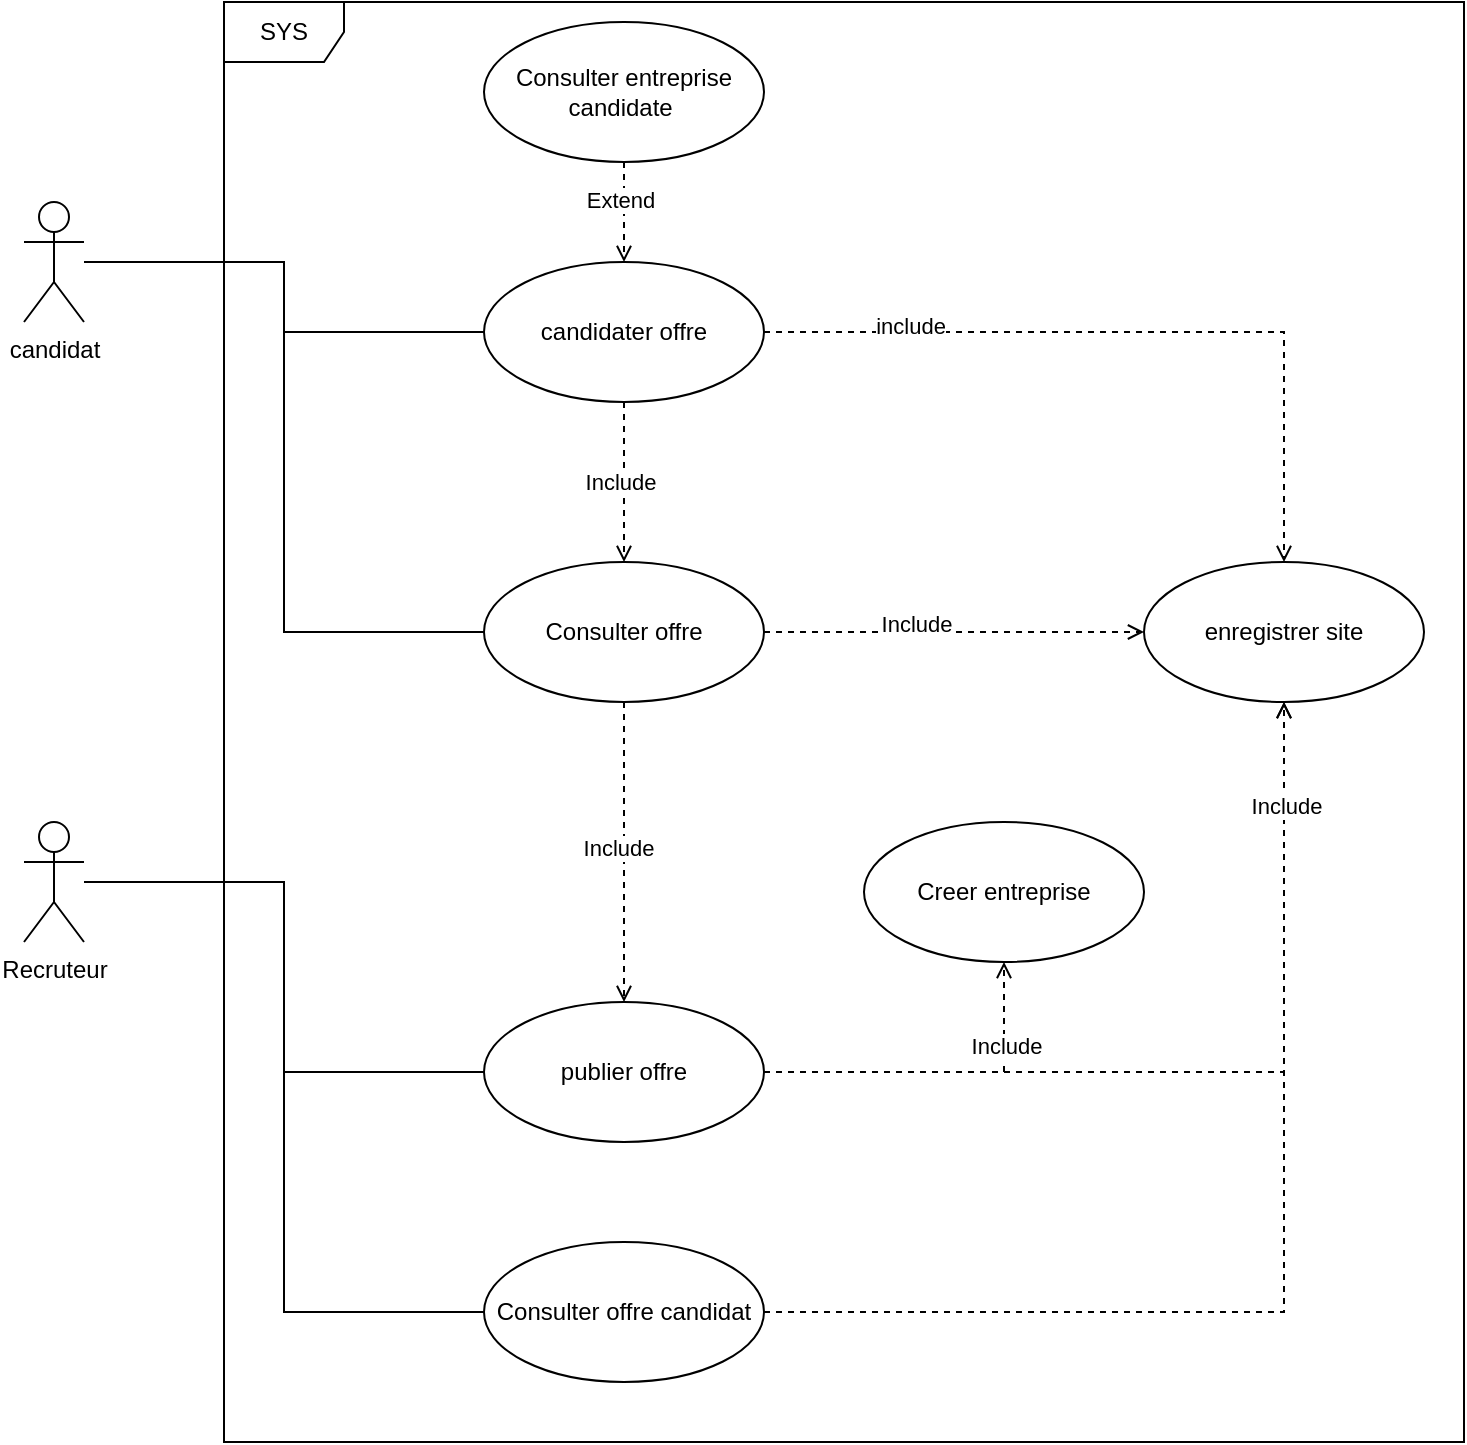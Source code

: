 <mxfile version="26.0.9">
  <diagram name="Page-1" id="dKeURpFCAH5lBt_OtzPY">
    <mxGraphModel dx="1634" dy="1198" grid="1" gridSize="10" guides="1" tooltips="1" connect="1" arrows="1" fold="1" page="0" pageScale="1" pageWidth="827" pageHeight="1169" math="0" shadow="0">
      <root>
        <mxCell id="0" />
        <mxCell id="1" parent="0" />
        <mxCell id="Hr6x0CXhVlbPkCjzwK7y-6" value="SYS" style="shape=umlFrame;whiteSpace=wrap;html=1;pointerEvents=0;" vertex="1" parent="1">
          <mxGeometry x="30" y="260" width="620" height="720" as="geometry" />
        </mxCell>
        <mxCell id="Hr6x0CXhVlbPkCjzwK7y-45" style="edgeStyle=orthogonalEdgeStyle;rounded=0;orthogonalLoop=1;jettySize=auto;html=1;entryX=0;entryY=0.5;entryDx=0;entryDy=0;endArrow=none;startFill=0;" edge="1" parent="1" source="Hr6x0CXhVlbPkCjzwK7y-7" target="Hr6x0CXhVlbPkCjzwK7y-18">
          <mxGeometry relative="1" as="geometry" />
        </mxCell>
        <mxCell id="Hr6x0CXhVlbPkCjzwK7y-46" style="edgeStyle=orthogonalEdgeStyle;rounded=0;orthogonalLoop=1;jettySize=auto;html=1;entryX=0;entryY=0.5;entryDx=0;entryDy=0;endArrow=none;startFill=0;" edge="1" parent="1" source="Hr6x0CXhVlbPkCjzwK7y-7" target="Hr6x0CXhVlbPkCjzwK7y-13">
          <mxGeometry relative="1" as="geometry" />
        </mxCell>
        <mxCell id="Hr6x0CXhVlbPkCjzwK7y-7" value="Recruteur" style="shape=umlActor;verticalLabelPosition=bottom;verticalAlign=top;html=1;outlineConnect=0;" vertex="1" parent="1">
          <mxGeometry x="-70" y="670" width="30" height="60" as="geometry" />
        </mxCell>
        <mxCell id="Hr6x0CXhVlbPkCjzwK7y-38" style="edgeStyle=orthogonalEdgeStyle;rounded=0;orthogonalLoop=1;jettySize=auto;html=1;entryX=0;entryY=0.5;entryDx=0;entryDy=0;endArrow=none;startFill=0;" edge="1" parent="1" source="Hr6x0CXhVlbPkCjzwK7y-10" target="Hr6x0CXhVlbPkCjzwK7y-15">
          <mxGeometry relative="1" as="geometry" />
        </mxCell>
        <mxCell id="Hr6x0CXhVlbPkCjzwK7y-39" style="edgeStyle=orthogonalEdgeStyle;rounded=0;orthogonalLoop=1;jettySize=auto;html=1;entryX=0;entryY=0.5;entryDx=0;entryDy=0;endArrow=none;startFill=0;" edge="1" parent="1" source="Hr6x0CXhVlbPkCjzwK7y-10" target="Hr6x0CXhVlbPkCjzwK7y-16">
          <mxGeometry relative="1" as="geometry" />
        </mxCell>
        <mxCell id="Hr6x0CXhVlbPkCjzwK7y-10" value="candidat" style="shape=umlActor;verticalLabelPosition=bottom;verticalAlign=top;html=1;outlineConnect=0;" vertex="1" parent="1">
          <mxGeometry x="-70" y="360" width="30" height="60" as="geometry" />
        </mxCell>
        <mxCell id="Hr6x0CXhVlbPkCjzwK7y-12" value="Creer entreprise" style="ellipse;whiteSpace=wrap;html=1;" vertex="1" parent="1">
          <mxGeometry x="350" y="670" width="140" height="70" as="geometry" />
        </mxCell>
        <mxCell id="Hr6x0CXhVlbPkCjzwK7y-24" style="edgeStyle=orthogonalEdgeStyle;rounded=0;orthogonalLoop=1;jettySize=auto;html=1;dashed=1;endArrow=open;endFill=0;" edge="1" parent="1" source="Hr6x0CXhVlbPkCjzwK7y-13" target="Hr6x0CXhVlbPkCjzwK7y-14">
          <mxGeometry relative="1" as="geometry" />
        </mxCell>
        <mxCell id="Hr6x0CXhVlbPkCjzwK7y-26" style="edgeStyle=orthogonalEdgeStyle;rounded=0;orthogonalLoop=1;jettySize=auto;html=1;entryX=0.5;entryY=1;entryDx=0;entryDy=0;dashed=1;endArrow=open;endFill=0;" edge="1" parent="1" source="Hr6x0CXhVlbPkCjzwK7y-13" target="Hr6x0CXhVlbPkCjzwK7y-12">
          <mxGeometry relative="1" as="geometry" />
        </mxCell>
        <mxCell id="Hr6x0CXhVlbPkCjzwK7y-28" value="Include" style="edgeLabel;html=1;align=center;verticalAlign=middle;resizable=0;points=[];" vertex="1" connectable="0" parent="Hr6x0CXhVlbPkCjzwK7y-26">
          <mxGeometry x="0.527" y="-1" relative="1" as="geometry">
            <mxPoint as="offset" />
          </mxGeometry>
        </mxCell>
        <mxCell id="Hr6x0CXhVlbPkCjzwK7y-13" value="publier offre" style="ellipse;whiteSpace=wrap;html=1;" vertex="1" parent="1">
          <mxGeometry x="160" y="760" width="140" height="70" as="geometry" />
        </mxCell>
        <mxCell id="Hr6x0CXhVlbPkCjzwK7y-14" value="enregistrer site" style="ellipse;whiteSpace=wrap;html=1;" vertex="1" parent="1">
          <mxGeometry x="490" y="540" width="140" height="70" as="geometry" />
        </mxCell>
        <mxCell id="Hr6x0CXhVlbPkCjzwK7y-31" style="edgeStyle=orthogonalEdgeStyle;rounded=0;orthogonalLoop=1;jettySize=auto;html=1;dashed=1;endArrow=open;endFill=0;entryX=0;entryY=0.5;entryDx=0;entryDy=0;" edge="1" parent="1" source="Hr6x0CXhVlbPkCjzwK7y-15" target="Hr6x0CXhVlbPkCjzwK7y-14">
          <mxGeometry relative="1" as="geometry">
            <mxPoint x="560" y="540" as="targetPoint" />
          </mxGeometry>
        </mxCell>
        <mxCell id="Hr6x0CXhVlbPkCjzwK7y-55" value="Include" style="edgeLabel;html=1;align=center;verticalAlign=middle;resizable=0;points=[];" vertex="1" connectable="0" parent="Hr6x0CXhVlbPkCjzwK7y-31">
          <mxGeometry x="-0.2" y="4" relative="1" as="geometry">
            <mxPoint as="offset" />
          </mxGeometry>
        </mxCell>
        <mxCell id="Hr6x0CXhVlbPkCjzwK7y-51" style="edgeStyle=orthogonalEdgeStyle;rounded=0;orthogonalLoop=1;jettySize=auto;html=1;entryX=0.5;entryY=0;entryDx=0;entryDy=0;dashed=1;endArrow=open;endFill=0;" edge="1" parent="1" source="Hr6x0CXhVlbPkCjzwK7y-15" target="Hr6x0CXhVlbPkCjzwK7y-13">
          <mxGeometry relative="1" as="geometry" />
        </mxCell>
        <mxCell id="Hr6x0CXhVlbPkCjzwK7y-52" value="Include" style="edgeLabel;html=1;align=center;verticalAlign=middle;resizable=0;points=[];" vertex="1" connectable="0" parent="Hr6x0CXhVlbPkCjzwK7y-51">
          <mxGeometry x="-0.025" y="-3" relative="1" as="geometry">
            <mxPoint as="offset" />
          </mxGeometry>
        </mxCell>
        <mxCell id="Hr6x0CXhVlbPkCjzwK7y-15" value="Consulter offre" style="ellipse;whiteSpace=wrap;html=1;" vertex="1" parent="1">
          <mxGeometry x="160" y="540" width="140" height="70" as="geometry" />
        </mxCell>
        <mxCell id="Hr6x0CXhVlbPkCjzwK7y-29" style="edgeStyle=orthogonalEdgeStyle;rounded=0;orthogonalLoop=1;jettySize=auto;html=1;endArrow=open;endFill=0;dashed=1;strokeColor=default;" edge="1" parent="1" source="Hr6x0CXhVlbPkCjzwK7y-16" target="Hr6x0CXhVlbPkCjzwK7y-14">
          <mxGeometry relative="1" as="geometry" />
        </mxCell>
        <mxCell id="Hr6x0CXhVlbPkCjzwK7y-56" value="include" style="edgeLabel;html=1;align=center;verticalAlign=middle;resizable=0;points=[];" vertex="1" connectable="0" parent="Hr6x0CXhVlbPkCjzwK7y-29">
          <mxGeometry x="-0.611" y="3" relative="1" as="geometry">
            <mxPoint as="offset" />
          </mxGeometry>
        </mxCell>
        <mxCell id="Hr6x0CXhVlbPkCjzwK7y-36" style="edgeStyle=orthogonalEdgeStyle;rounded=0;orthogonalLoop=1;jettySize=auto;html=1;entryX=0.5;entryY=0;entryDx=0;entryDy=0;endArrow=open;endFill=0;dashed=1;" edge="1" parent="1" source="Hr6x0CXhVlbPkCjzwK7y-16" target="Hr6x0CXhVlbPkCjzwK7y-15">
          <mxGeometry relative="1" as="geometry" />
        </mxCell>
        <mxCell id="Hr6x0CXhVlbPkCjzwK7y-37" value="Include" style="edgeLabel;html=1;align=center;verticalAlign=middle;resizable=0;points=[];" vertex="1" connectable="0" parent="Hr6x0CXhVlbPkCjzwK7y-36">
          <mxGeometry y="-2" relative="1" as="geometry">
            <mxPoint as="offset" />
          </mxGeometry>
        </mxCell>
        <mxCell id="Hr6x0CXhVlbPkCjzwK7y-16" value="candidater offre" style="ellipse;whiteSpace=wrap;html=1;" vertex="1" parent="1">
          <mxGeometry x="160" y="390" width="140" height="70" as="geometry" />
        </mxCell>
        <mxCell id="Hr6x0CXhVlbPkCjzwK7y-49" style="edgeStyle=orthogonalEdgeStyle;rounded=0;orthogonalLoop=1;jettySize=auto;html=1;dashed=1;endArrow=open;endFill=0;" edge="1" parent="1" source="Hr6x0CXhVlbPkCjzwK7y-17" target="Hr6x0CXhVlbPkCjzwK7y-16">
          <mxGeometry relative="1" as="geometry" />
        </mxCell>
        <mxCell id="Hr6x0CXhVlbPkCjzwK7y-50" value="Extend" style="edgeLabel;html=1;align=center;verticalAlign=middle;resizable=0;points=[];" vertex="1" connectable="0" parent="Hr6x0CXhVlbPkCjzwK7y-49">
          <mxGeometry x="-0.233" y="-2" relative="1" as="geometry">
            <mxPoint as="offset" />
          </mxGeometry>
        </mxCell>
        <mxCell id="Hr6x0CXhVlbPkCjzwK7y-17" value="Consulter entreprise candidate&amp;nbsp;" style="ellipse;whiteSpace=wrap;html=1;" vertex="1" parent="1">
          <mxGeometry x="160" y="270" width="140" height="70" as="geometry" />
        </mxCell>
        <mxCell id="Hr6x0CXhVlbPkCjzwK7y-25" style="edgeStyle=orthogonalEdgeStyle;rounded=0;orthogonalLoop=1;jettySize=auto;html=1;dashed=1;endArrow=open;endFill=0;" edge="1" parent="1" source="Hr6x0CXhVlbPkCjzwK7y-18" target="Hr6x0CXhVlbPkCjzwK7y-14">
          <mxGeometry relative="1" as="geometry" />
        </mxCell>
        <mxCell id="Hr6x0CXhVlbPkCjzwK7y-27" value="Include" style="edgeLabel;html=1;align=center;verticalAlign=middle;resizable=0;points=[];" vertex="1" connectable="0" parent="Hr6x0CXhVlbPkCjzwK7y-25">
          <mxGeometry x="0.816" y="-1" relative="1" as="geometry">
            <mxPoint as="offset" />
          </mxGeometry>
        </mxCell>
        <mxCell id="Hr6x0CXhVlbPkCjzwK7y-18" value="Consulter offre candidat" style="ellipse;whiteSpace=wrap;html=1;" vertex="1" parent="1">
          <mxGeometry x="160" y="880" width="140" height="70" as="geometry" />
        </mxCell>
      </root>
    </mxGraphModel>
  </diagram>
</mxfile>
